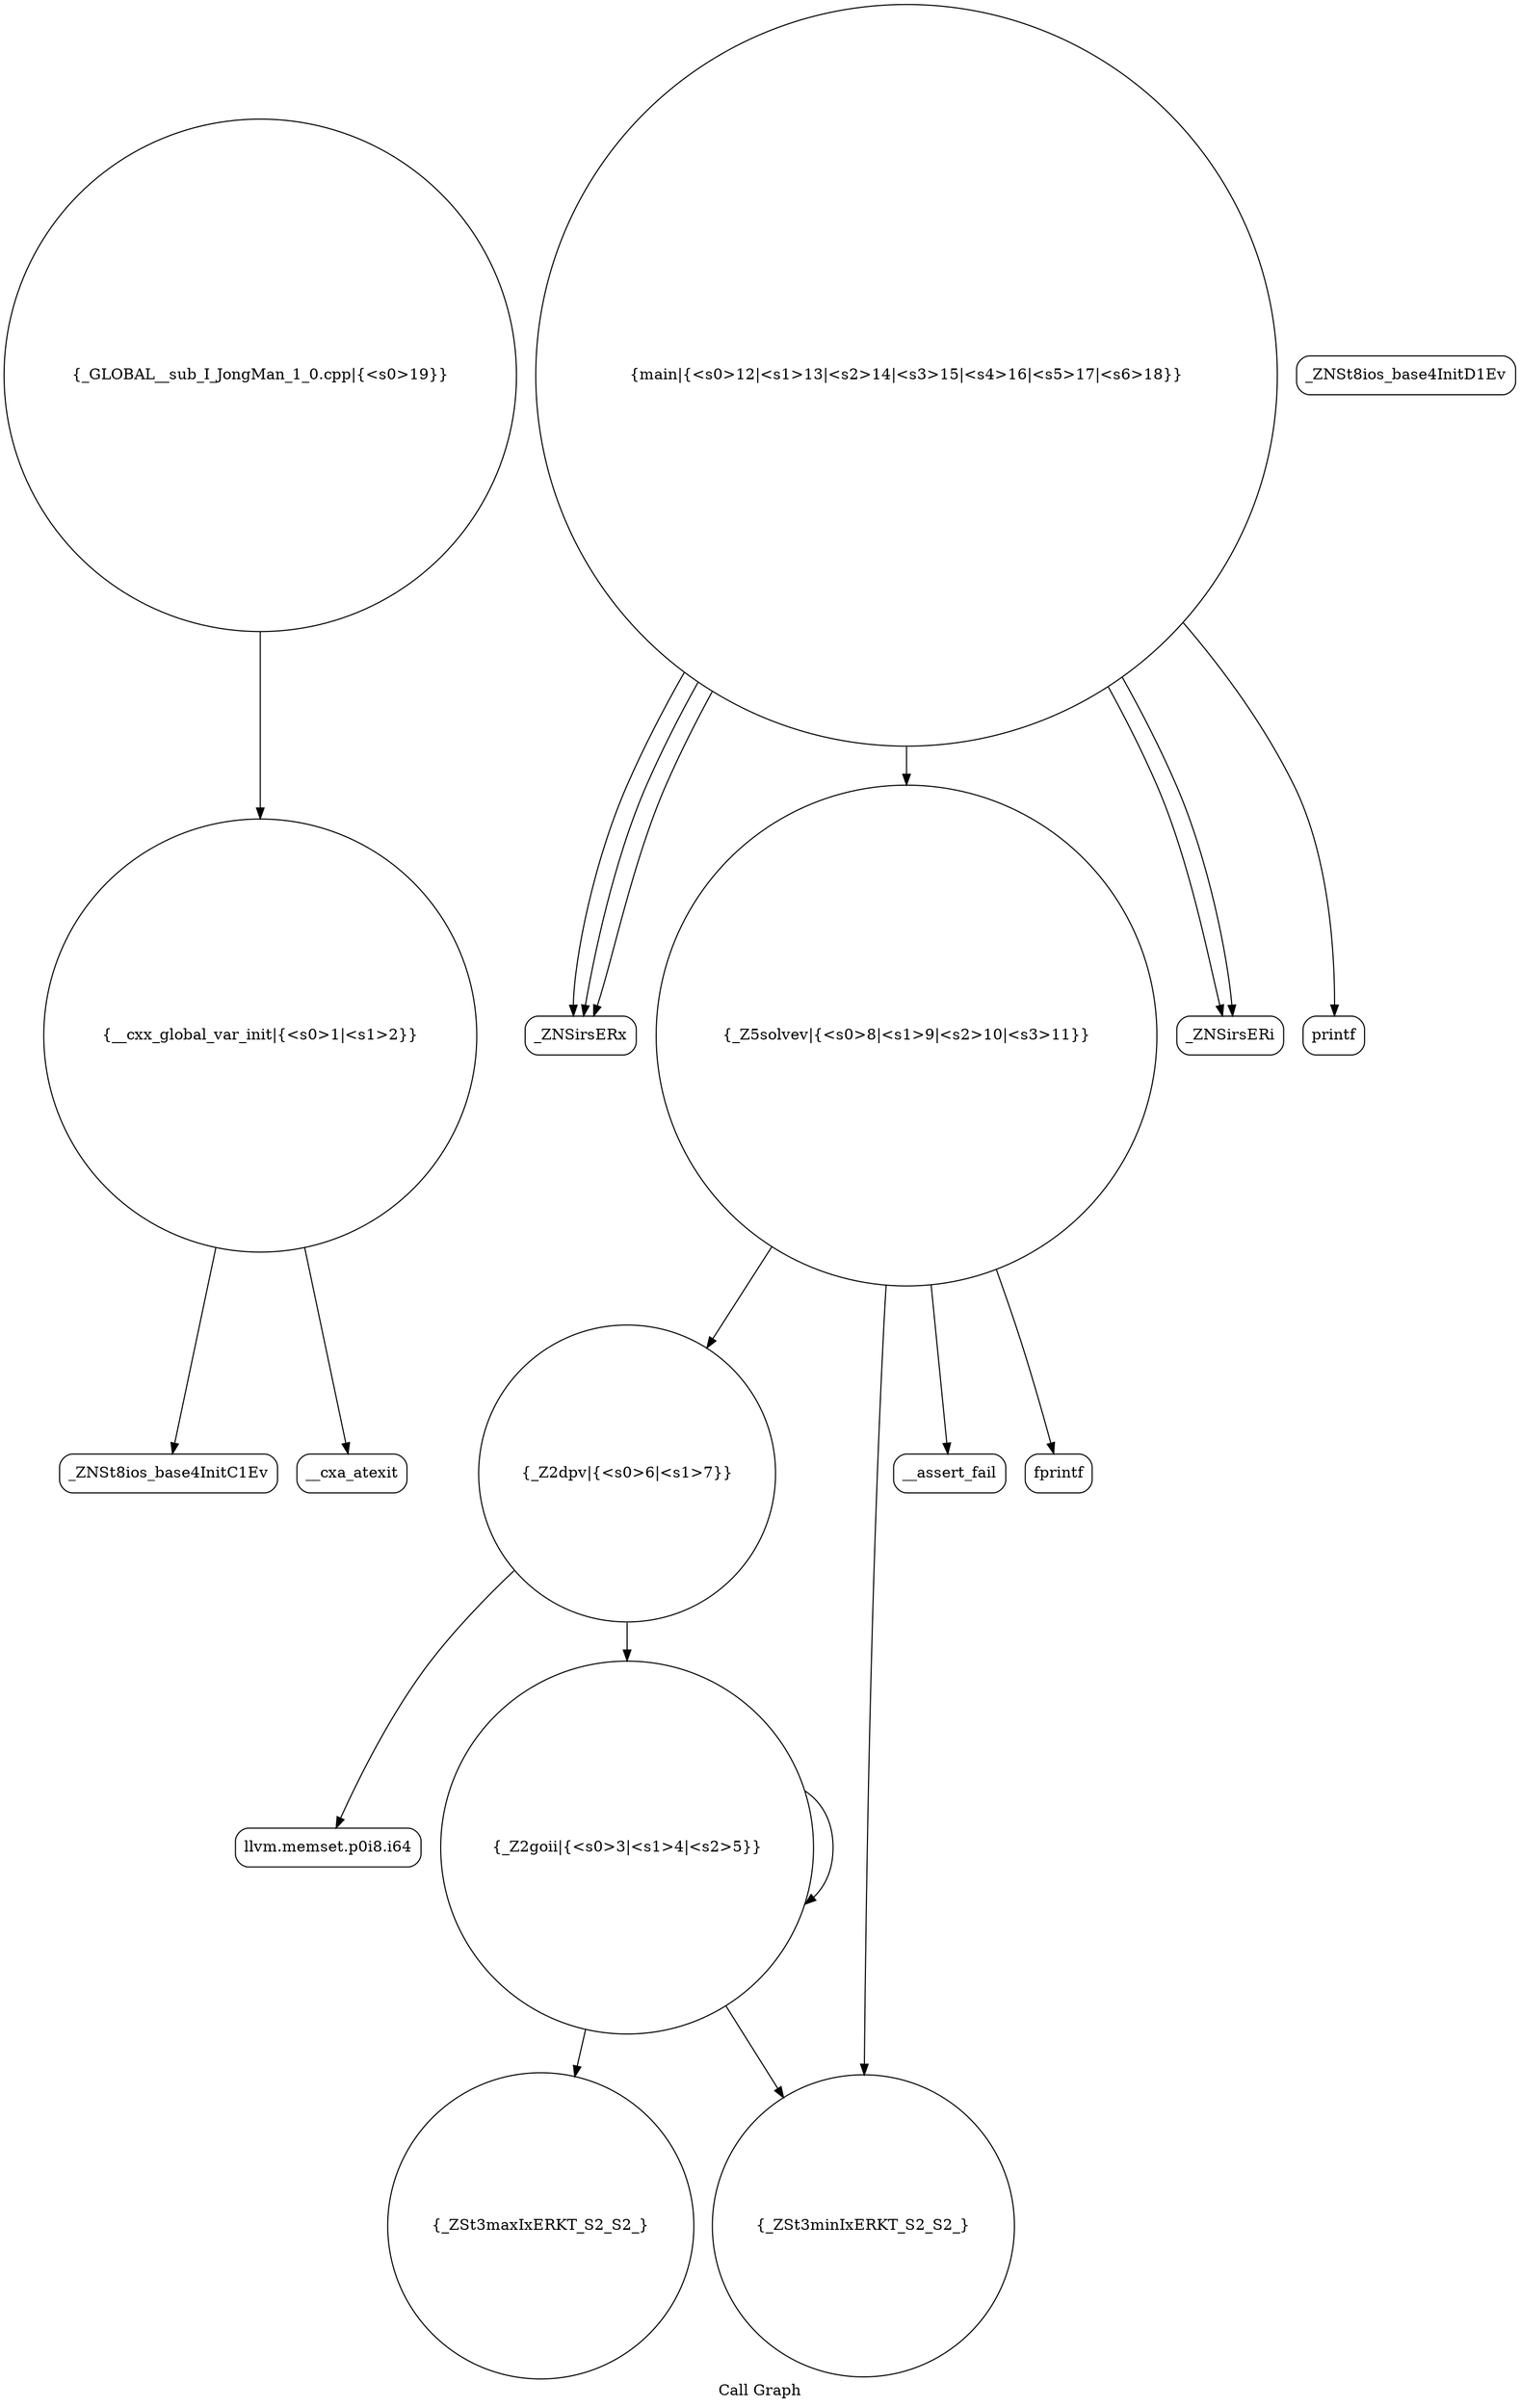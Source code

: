 digraph "Call Graph" {
	label="Call Graph";

	Node0x563d0ef6c490 [shape=record,shape=circle,label="{__cxx_global_var_init|{<s0>1|<s1>2}}"];
	Node0x563d0ef6c490:s0 -> Node0x563d0ef6c920[color=black];
	Node0x563d0ef6c490:s1 -> Node0x563d0ef6ca20[color=black];
	Node0x563d0ef6cc20 [shape=record,shape=circle,label="{_Z2dpv|{<s0>6|<s1>7}}"];
	Node0x563d0ef6cc20:s0 -> Node0x563d0ef6cca0[color=black];
	Node0x563d0ef6cc20:s1 -> Node0x563d0ef6caa0[color=black];
	Node0x563d0ef6cfa0 [shape=record,shape=Mrecord,label="{_ZNSirsERx}"];
	Node0x563d0ef6c9a0 [shape=record,shape=Mrecord,label="{_ZNSt8ios_base4InitD1Ev}"];
	Node0x563d0ef6cd20 [shape=record,shape=circle,label="{_Z5solvev|{<s0>8|<s1>9|<s2>10|<s3>11}}"];
	Node0x563d0ef6cd20:s0 -> Node0x563d0ef6cb20[color=black];
	Node0x563d0ef6cd20:s1 -> Node0x563d0ef6cc20[color=black];
	Node0x563d0ef6cd20:s2 -> Node0x563d0ef6cda0[color=black];
	Node0x563d0ef6cd20:s3 -> Node0x563d0ef6ce20[color=black];
	Node0x563d0ef6d0a0 [shape=record,shape=circle,label="{_GLOBAL__sub_I_JongMan_1_0.cpp|{<s0>19}}"];
	Node0x563d0ef6d0a0:s0 -> Node0x563d0ef6c490[color=black];
	Node0x563d0ef6caa0 [shape=record,shape=circle,label="{_Z2goii|{<s0>3|<s1>4|<s2>5}}"];
	Node0x563d0ef6caa0:s0 -> Node0x563d0ef6cb20[color=black];
	Node0x563d0ef6caa0:s1 -> Node0x563d0ef6caa0[color=black];
	Node0x563d0ef6caa0:s2 -> Node0x563d0ef6cba0[color=black];
	Node0x563d0ef6ce20 [shape=record,shape=Mrecord,label="{fprintf}"];
	Node0x563d0ef6cba0 [shape=record,shape=circle,label="{_ZSt3maxIxERKT_S2_S2_}"];
	Node0x563d0ef6cf20 [shape=record,shape=Mrecord,label="{_ZNSirsERi}"];
	Node0x563d0ef6c920 [shape=record,shape=Mrecord,label="{_ZNSt8ios_base4InitC1Ev}"];
	Node0x563d0ef6cca0 [shape=record,shape=Mrecord,label="{llvm.memset.p0i8.i64}"];
	Node0x563d0ef6d020 [shape=record,shape=Mrecord,label="{printf}"];
	Node0x563d0ef6ca20 [shape=record,shape=Mrecord,label="{__cxa_atexit}"];
	Node0x563d0ef6cda0 [shape=record,shape=Mrecord,label="{__assert_fail}"];
	Node0x563d0ef6cb20 [shape=record,shape=circle,label="{_ZSt3minIxERKT_S2_S2_}"];
	Node0x563d0ef6cea0 [shape=record,shape=circle,label="{main|{<s0>12|<s1>13|<s2>14|<s3>15|<s4>16|<s5>17|<s6>18}}"];
	Node0x563d0ef6cea0:s0 -> Node0x563d0ef6cf20[color=black];
	Node0x563d0ef6cea0:s1 -> Node0x563d0ef6cfa0[color=black];
	Node0x563d0ef6cea0:s2 -> Node0x563d0ef6cfa0[color=black];
	Node0x563d0ef6cea0:s3 -> Node0x563d0ef6cf20[color=black];
	Node0x563d0ef6cea0:s4 -> Node0x563d0ef6cfa0[color=black];
	Node0x563d0ef6cea0:s5 -> Node0x563d0ef6cd20[color=black];
	Node0x563d0ef6cea0:s6 -> Node0x563d0ef6d020[color=black];
}
